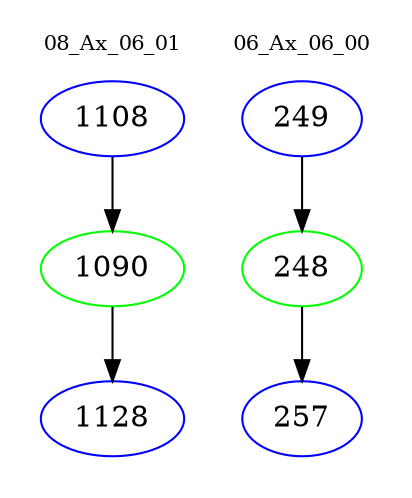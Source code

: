 digraph{
subgraph cluster_0 {
color = white
label = "08_Ax_06_01";
fontsize=10;
T0_1108 [label="1108", color="blue"]
T0_1108 -> T0_1090 [color="black"]
T0_1090 [label="1090", color="green"]
T0_1090 -> T0_1128 [color="black"]
T0_1128 [label="1128", color="blue"]
}
subgraph cluster_1 {
color = white
label = "06_Ax_06_00";
fontsize=10;
T1_249 [label="249", color="blue"]
T1_249 -> T1_248 [color="black"]
T1_248 [label="248", color="green"]
T1_248 -> T1_257 [color="black"]
T1_257 [label="257", color="blue"]
}
}
